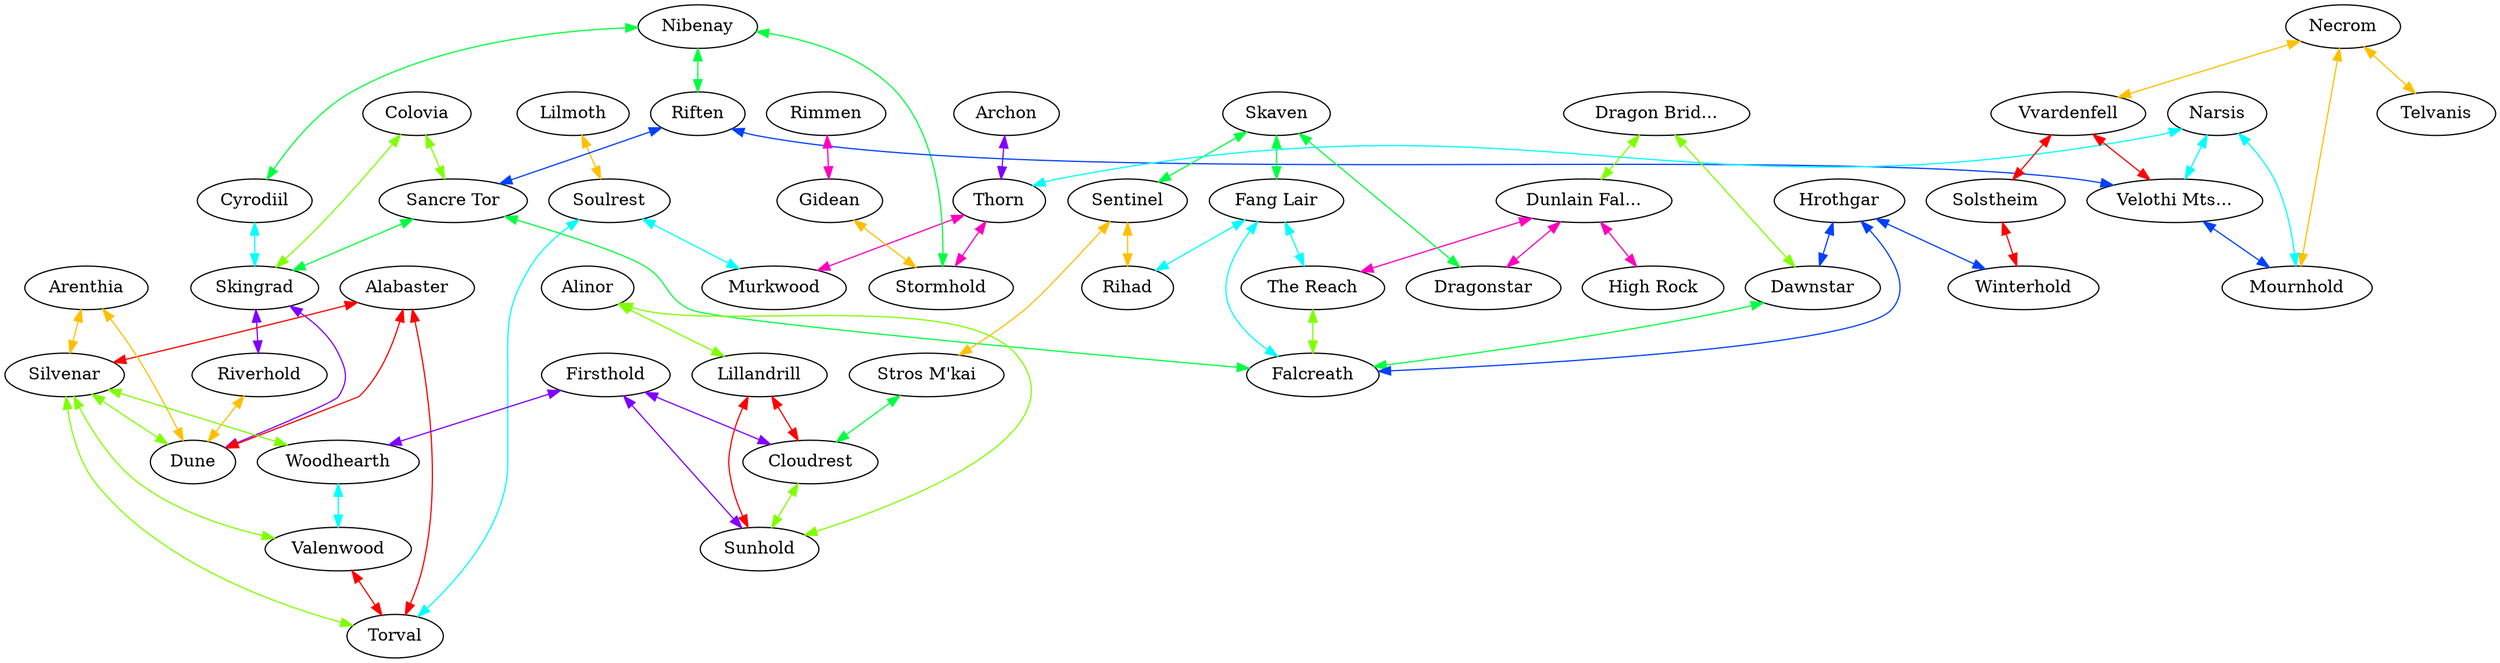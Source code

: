 graph x {
"Archon" [pos="6.93055555555556,-5.27777777777778",label="Archon"]
"Lilmoth" [pos="6.34722222222222,-5.70833333333333",label="Lilmoth"]
"Murkwood" [pos="6.13888888888889,-4.5",label="Murkwood"]
"Soulrest" [pos="5.76388888888889,-5.63888888888889",label="Soulrest"]
"Thorn" [pos="7.15277777777778,-3.83333333333333",label="Thorn"]
"Colovia" [pos="2.625,-3.70833333333333",label="Colovia"]
"Cyrodiil" [pos="4.45833333333333,-3",label="Cyrodiil"]
"Gidean" [pos="5.43055555555556,-4.56944444444444",label="Gidean"]
"Nibenay" [pos="5.01388888888889,-2.98611111111111",label="Nibenay"]
"Riften" [pos="5.22222222222222,-2.19444444444444",label="Riften"]
"Rimmen" [pos="5,-4.05555555555556",label="Rimmen"]
"Riverhold" [pos="4.5,-3.375",label="Riverhold"]
"Sancre Tor" [pos="3.93055555555556,-2.625",label="Sancre Tor"]
"Skingrad" [pos="3.93055555555556,-3.5",label="Skingrad"]
"Stormhold" [pos="6.01388888888889,-3.63888888888889",label="Stormhold"]
"Alabaster" [pos="4.63888888888889,-4.86111111111111",label="Alabaster"]
"Arenthia" [pos="2.875,-4.27777777777778",label="Arenthia"]
"Dune" [pos="3.93055555555556,-4.41666666666667",label="Dune"]
"Silvenar" [pos="3.34722222222222,-4.45833333333333",label="Silvenar"]
"Torval" [pos="4.38888888888889,-5.5",label="Torval"]
"Valenwood" [pos="3.69444444444444,-5.375",label="Valenwood"]
"Woodhearth" [pos="2.77777777777778,-5.18055555555556",label="Woodhearth"]
"Fang Lair" [pos="2.77777777777778,-2.16666666666667",label="Fang Lair"]
"Dragonstar" [pos="1.97222222222222,-1.625",label="Dragonstar"]
"Dunlain Falls" [pos="2.02777777777778,-0.916666666666667",label="Dunlain Fal..."]
"High Rock" [pos="1.65277777777778,-1.16666666666667",label="High Rock"]
"Rihad" [pos="2.55555555555556,-2.95833333333333",label="Rihad"]
"Sentinel" [pos="2.125,-2.91666666666667",label="Sentinel"]
"Skaven" [pos="1.98611111111111,-2.16666666666667",label="Skaven"]
"Stros M'kai" [pos="1.90277777777778,-4.125",label="Stros M'kai"]
"Necrom" [pos="7.27777777777778,-1.36111111111111",label="Necrom"]
"Narsis" [pos="6.63888888888889,-3.26388888888889",label="Narsis"]
"Mournhold" [pos="6.63888888888889,-2.38888888888889",label="Mournhold"]
"Solstheim" [pos="5.47222222222222,-0.555555555555556",label="Solstheim"]
"Telvanis" [pos="7.76388888888889,-0.833333333333333",label="Telvanis"]
"Velothi Mts." [pos="5.27777777777778,-1.48611111111111",label="Velothi Mts..."]
"Vvardenfell" [pos="6.15277777777778,-1.48611111111111",label="Vvardenfell"]
"Dawnstar" [pos="3.65277777777778,-0.958333333333333",label="Dawnstar"]
"Dragon Bridge" [pos="3.25,-0.569444444444444",label="Dragon Brid..."]
"Falcreath" [pos="3.44444444444444,-1.98611111111111",label="Falcreath"]
"Hrothgar" [pos="4.19444444444444,-1.76388888888889",label="Hrothgar"]
"The Reach" [pos="3.22222222222222,-1.44444444444444",label="The Reach"]
"Winterhold" [pos="4.63888888888889,-1.18055555555556",label="Winterhold"]
"Alinor" [pos="0.319444444444444,-5.625",label="Alinor"]
"Cloudrest" [pos="1.16666666666667,-4.93055555555556",label="Cloudrest"]
"Firsthold" [pos="1.72222222222222,-4.98611111111111",label="Firsthold"]
"Lillandrill" [pos="0.5,-5.02777777777778",label="Lillandrill"]
"Sunhold" [pos="0.930555555555556,-5.56944444444444",label="Sunhold"]
"Arenthia" -- "Silvenar" [dir="both",color="0.125,1,1"]
"Arenthia" -- "Dune" [dir="both",color="0.125,1,1"]
"Dragon Bridge" -- "Dunlain Falls" [dir="both",color="0.25,1,1"]
"Dragon Bridge" -- "Dawnstar" [dir="both",color="0.25,1,1"]
"Skaven" -- "Dragonstar" [dir="both",color="0.375,1,1"]
"Skaven" -- "Sentinel" [dir="both",color="0.375,1,1"]
"Skaven" -- "Fang Lair" [dir="both",color="0.375,1,1"]
"Fang Lair" -- "The Reach" [dir="both",color="0.5,1,1"]
"Fang Lair" -- "Rihad" [dir="both",color="0.5,1,1"]
"Fang Lair" -- "Falcreath" [dir="both",color="0.5,1,1"]
"Hrothgar" -- "Winterhold" [dir="both",color="0.625,1,1"]
"Hrothgar" -- "Dawnstar" [dir="both",color="0.625,1,1"]
"Hrothgar" -- "Falcreath" [dir="both",color="0.625,1,1"]
"Archon" -- "Thorn" [dir="both",color="0.75,1,1"]
"Dunlain Falls" -- "The Reach" [dir="both",color="0.875,1,1"]
"Dunlain Falls" -- "Dragonstar" [dir="both",color="0.875,1,1"]
"Dunlain Falls" -- "High Rock" [dir="both",color="0.875,1,1"]
"Alabaster" -- "Silvenar" [dir="both",color="1,1,1"]
"Alabaster" -- "Dune" [dir="both",color="1,1,1"]
"Alabaster" -- "Torval" [dir="both",color="1,1,1"]
"Necrom" -- "Telvanis" [dir="both",color="0.125,1,1"]
"Necrom" -- "Vvardenfell" [dir="both",color="0.125,1,1"]
"Necrom" -- "Mournhold" [dir="both",color="0.125,1,1"]
"The Reach" -- "Falcreath" [dir="both",color="0.25,1,1"]
"Nibenay" -- "Stormhold" [dir="both",color="0.375,1,1"]
"Nibenay" -- "Cyrodiil" [dir="both",color="0.375,1,1"]
"Nibenay" -- "Riften" [dir="both",color="0.375,1,1"]
"Narsis" -- "Mournhold" [dir="both",color="0.5,1,1"]
"Narsis" -- "Thorn" [dir="both",color="0.5,1,1"]
"Narsis" -- "Velothi Mts." [dir="both",color="0.5,1,1"]
"Riften" -- "Sancre Tor" [dir="both",color="0.625,1,1"]
"Riften" -- "Velothi Mts." [dir="both",color="0.625,1,1"]
"Rimmen" -- "Gidean" [dir="both",color="0.875,1,1"]
"Vvardenfell" -- "Solstheim" [dir="both",color="1,1,1"]
"Vvardenfell" -- "Velothi Mts." [dir="both",color="1,1,1"]
"Sentinel" -- "Stros M'kai" [dir="both",color="0.125,1,1"]
"Sentinel" -- "Rihad" [dir="both",color="0.125,1,1"]
"Silvenar" -- "Woodhearth" [dir="both",color="0.25,1,1"]
"Silvenar" -- "Dune" [dir="both",color="0.25,1,1"]
"Silvenar" -- "Torval" [dir="both",color="0.25,1,1"]
"Silvenar" -- "Valenwood" [dir="both",color="0.25,1,1"]
"Dawnstar" -- "Falcreath" [dir="both",color="0.375,1,1"]
"Cyrodiil" -- "Skingrad" [dir="both",color="0.5,1,1"]
"Velothi Mts." -- "Mournhold" [dir="both",color="0.625,1,1"]
"Firsthold" -- "Woodhearth" [dir="both",color="0.75,1,1"]
"Firsthold" -- "Sunhold" [dir="both",color="0.75,1,1"]
"Firsthold" -- "Cloudrest" [dir="both",color="0.75,1,1"]
"Solstheim" -- "Winterhold" [dir="both",color="1,1,1"]
"Lilmoth" -- "Soulrest" [dir="both",color="0.125,1,1"]
"Colovia" -- "Skingrad" [dir="both",color="0.25,1,1"]
"Colovia" -- "Sancre Tor" [dir="both",color="0.25,1,1"]
"Sancre Tor" -- "Skingrad" [dir="both",color="0.375,1,1"]
"Sancre Tor" -- "Falcreath" [dir="both",color="0.375,1,1"]
"Woodhearth" -- "Valenwood" [dir="both",color="0.5,1,1"]
"Skingrad" -- "Riverhold" [dir="both",color="0.75,1,1"]
"Skingrad" -- "Dune" [dir="both",color="0.75,1,1"]
"Thorn" -- "Stormhold" [dir="both",color="0.875,1,1"]
"Thorn" -- "Murkwood" [dir="both",color="0.875,1,1"]
"Valenwood" -- "Torval" [dir="both",color="1,1,1"]
"Gidean" -- "Stormhold" [dir="both",color="0.125,1,1"]
"Alinor" -- "Lillandrill" [dir="both",color="0.25,1,1"]
"Alinor" -- "Sunhold" [dir="both",color="0.25,1,1"]
"Stros M'kai" -- "Cloudrest" [dir="both",color="0.375,1,1"]
"Soulrest" -- "Murkwood" [dir="both",color="0.5,1,1"]
"Soulrest" -- "Torval" [dir="both",color="0.5,1,1"]
"Lillandrill" -- "Sunhold" [dir="both",color="1,1,1"]
"Lillandrill" -- "Cloudrest" [dir="both",color="1,1,1"]
"Riverhold" -- "Dune" [dir="both",color="0.125,1,1"]
"Cloudrest" -- "Sunhold" [dir="both",color="0.25,1,1"]
}
